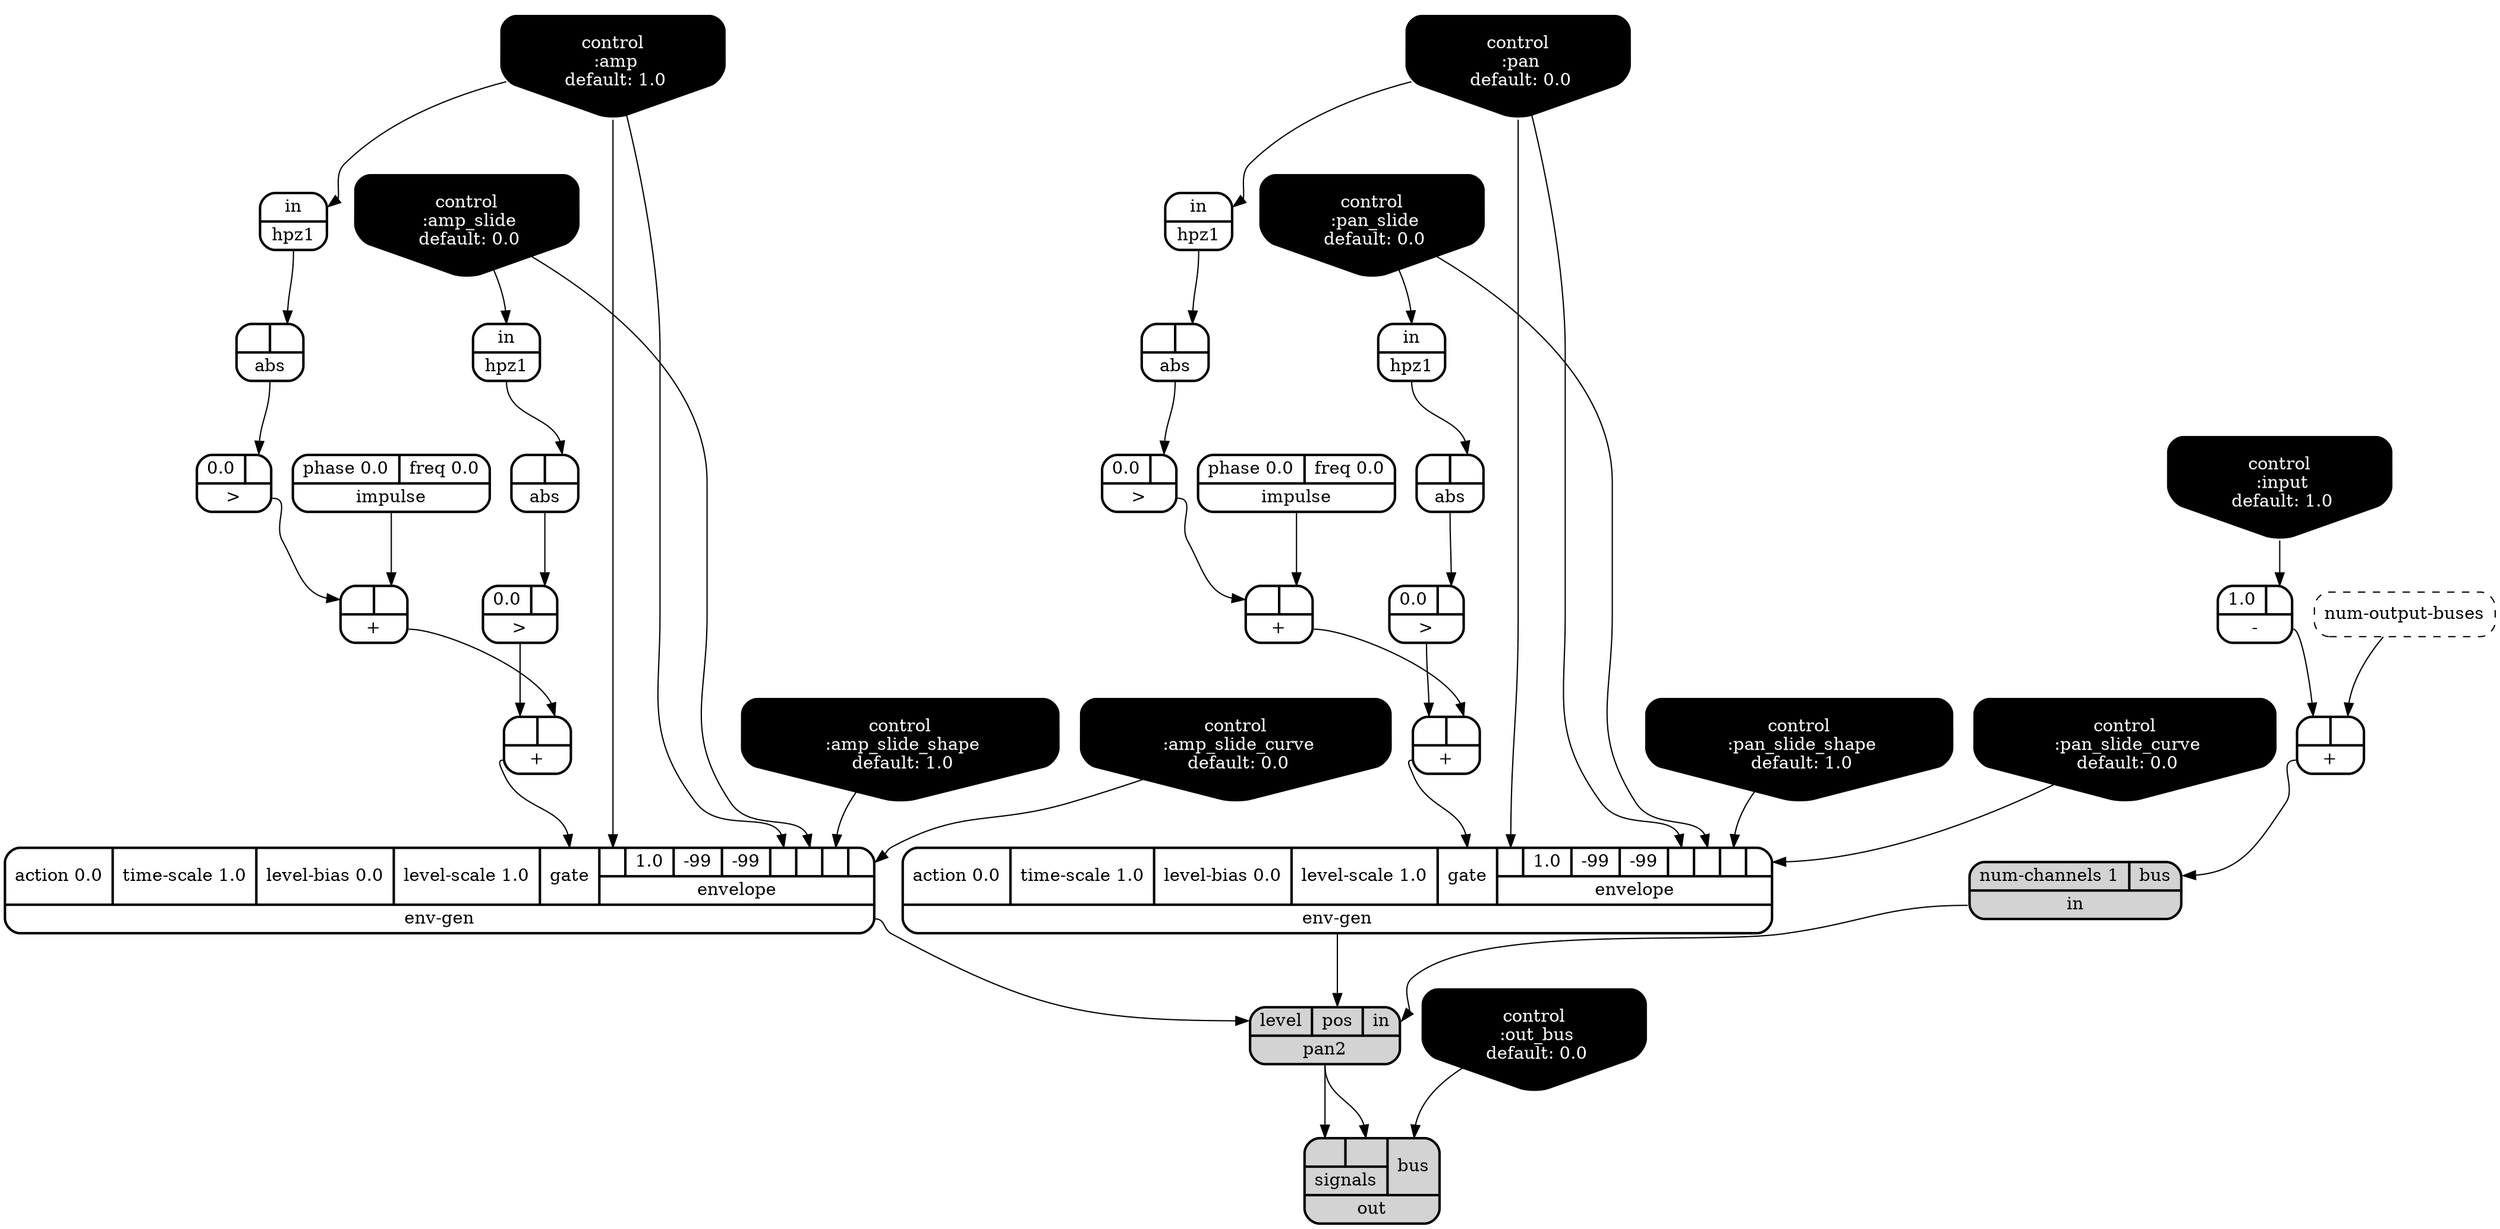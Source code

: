 digraph synthdef {
18 [label = "{{ <b> |<a> } |<__UG_NAME__>+ }" style="bold, rounded" shape=record rankdir=LR];
22 [label = "{{ <b> |<a> } |<__UG_NAME__>+ }" style="bold, rounded" shape=record rankdir=LR];
28 [label = "{{ <b> |<a> } |<__UG_NAME__>+ }" style="bold, rounded" shape=record rankdir=LR];
29 [label = "{{ <b> |<a> } |<__UG_NAME__>+ }" style="bold, rounded" shape=record rankdir=LR];
31 [label = "{{ <b> |<a> } |<__UG_NAME__>+ }" style="bold, rounded" shape=record rankdir=LR];
27 [label = "{{ <b> 1.0|<a> } |<__UG_NAME__>- }" style="bold, rounded" shape=record rankdir=LR];
17 [label = "{{ <b> 0.0|<a> } |<__UG_NAME__>\> }" style="bold, rounded" shape=record rankdir=LR];
21 [label = "{{ <b> 0.0|<a> } |<__UG_NAME__>\> }" style="bold, rounded" shape=record rankdir=LR];
25 [label = "{{ <b> 0.0|<a> } |<__UG_NAME__>\> }" style="bold, rounded" shape=record rankdir=LR];
30 [label = "{{ <b> 0.0|<a> } |<__UG_NAME__>\> }" style="bold, rounded" shape=record rankdir=LR];
11 [label = "{{ <b> |<a> } |<__UG_NAME__>abs }" style="bold, rounded" shape=record rankdir=LR];
16 [label = "{{ <b> |<a> } |<__UG_NAME__>abs }" style="bold, rounded" shape=record rankdir=LR];
20 [label = "{{ <b> |<a> } |<__UG_NAME__>abs }" style="bold, rounded" shape=record rankdir=LR];
24 [label = "{{ <b> |<a> } |<__UG_NAME__>abs }" style="bold, rounded" shape=record rankdir=LR];
0 [label = "control
 :amp
 default: 1.0" shape=invhouse style="rounded, filled, bold" fillcolor=black fontcolor=white ]; 
1 [label = "control
 :amp_slide
 default: 0.0" shape=invhouse style="rounded, filled, bold" fillcolor=black fontcolor=white ]; 
2 [label = "control
 :amp_slide_shape
 default: 1.0" shape=invhouse style="rounded, filled, bold" fillcolor=black fontcolor=white ]; 
3 [label = "control
 :amp_slide_curve
 default: 0.0" shape=invhouse style="rounded, filled, bold" fillcolor=black fontcolor=white ]; 
4 [label = "control
 :pan
 default: 0.0" shape=invhouse style="rounded, filled, bold" fillcolor=black fontcolor=white ]; 
5 [label = "control
 :pan_slide
 default: 0.0" shape=invhouse style="rounded, filled, bold" fillcolor=black fontcolor=white ]; 
6 [label = "control
 :pan_slide_shape
 default: 1.0" shape=invhouse style="rounded, filled, bold" fillcolor=black fontcolor=white ]; 
7 [label = "control
 :pan_slide_curve
 default: 0.0" shape=invhouse style="rounded, filled, bold" fillcolor=black fontcolor=white ]; 
8 [label = "control
 :input
 default: 1.0" shape=invhouse style="rounded, filled, bold" fillcolor=black fontcolor=white ]; 
9 [label = "control
 :out_bus
 default: 0.0" shape=invhouse style="rounded, filled, bold" fillcolor=black fontcolor=white ]; 
23 [label = "{{ <action> action 0.0|<time____scale> time-scale 1.0|<level____bias> level-bias 0.0|<level____scale> level-scale 1.0|<gate> gate|{{<envelope___control___0>|1.0|-99|-99|<envelope___control___4>|<envelope___control___5>|<envelope___control___6>|<envelope___control___7>}|envelope}} |<__UG_NAME__>env-gen }" style="bold, rounded" shape=record rankdir=LR];
33 [label = "{{ <action> action 0.0|<time____scale> time-scale 1.0|<level____bias> level-bias 0.0|<level____scale> level-scale 1.0|<gate> gate|{{<envelope___control___0>|1.0|-99|-99|<envelope___control___4>|<envelope___control___5>|<envelope___control___6>|<envelope___control___7>}|envelope}} |<__UG_NAME__>env-gen }" style="bold, rounded" shape=record rankdir=LR];
10 [label = "{{ <in> in} |<__UG_NAME__>hpz1 }" style="bold, rounded" shape=record rankdir=LR];
12 [label = "{{ <in> in} |<__UG_NAME__>hpz1 }" style="bold, rounded" shape=record rankdir=LR];
15 [label = "{{ <in> in} |<__UG_NAME__>hpz1 }" style="bold, rounded" shape=record rankdir=LR];
19 [label = "{{ <in> in} |<__UG_NAME__>hpz1 }" style="bold, rounded" shape=record rankdir=LR];
13 [label = "{{ <phase> phase 0.0|<freq> freq 0.0} |<__UG_NAME__>impulse }" style="bold, rounded" shape=record rankdir=LR];
14 [label = "{{ <phase> phase 0.0|<freq> freq 0.0} |<__UG_NAME__>impulse }" style="bold, rounded" shape=record rankdir=LR];
32 [label = "{{ <num____channels> num-channels 1|<bus> bus} |<__UG_NAME__>in }" style="filled, bold, rounded"  shape=record rankdir=LR];
26 [label = "{<__UG_NAME__>num-output-buses }" style="dashed, rounded" shape=record rankdir=LR];
35 [label = "{{ {{<signals___pan2___0>|<signals___pan2___1>}|signals}|<bus> bus} |<__UG_NAME__>out }" style="filled, bold, rounded"  shape=record rankdir=LR];
34 [label = "{{ <level> level|<pos> pos|<in> in} |<__UG_NAME__>pan2 }" style="filled, bold, rounded"  shape=record rankdir=LR];

13:__UG_NAME__ -> 18:a ;
17:__UG_NAME__ -> 18:b ;
18:__UG_NAME__ -> 22:a ;
21:__UG_NAME__ -> 22:b ;
26:__UG_NAME__ -> 28:a ;
27:__UG_NAME__ -> 28:b ;
14:__UG_NAME__ -> 29:a ;
25:__UG_NAME__ -> 29:b ;
29:__UG_NAME__ -> 31:a ;
30:__UG_NAME__ -> 31:b ;
8:__UG_NAME__ -> 27:a ;
16:__UG_NAME__ -> 17:a ;
20:__UG_NAME__ -> 21:a ;
24:__UG_NAME__ -> 25:a ;
11:__UG_NAME__ -> 30:a ;
10:__UG_NAME__ -> 11:a ;
15:__UG_NAME__ -> 16:a ;
19:__UG_NAME__ -> 20:a ;
12:__UG_NAME__ -> 24:a ;
0:__UG_NAME__ -> 23:envelope___control___0 ;
0:__UG_NAME__ -> 23:envelope___control___4 ;
1:__UG_NAME__ -> 23:envelope___control___5 ;
2:__UG_NAME__ -> 23:envelope___control___6 ;
3:__UG_NAME__ -> 23:envelope___control___7 ;
22:__UG_NAME__ -> 23:gate ;
4:__UG_NAME__ -> 33:envelope___control___0 ;
4:__UG_NAME__ -> 33:envelope___control___4 ;
5:__UG_NAME__ -> 33:envelope___control___5 ;
6:__UG_NAME__ -> 33:envelope___control___6 ;
7:__UG_NAME__ -> 33:envelope___control___7 ;
31:__UG_NAME__ -> 33:gate ;
5:__UG_NAME__ -> 10:in ;
4:__UG_NAME__ -> 12:in ;
0:__UG_NAME__ -> 15:in ;
1:__UG_NAME__ -> 19:in ;
28:__UG_NAME__ -> 32:bus ;
9:__UG_NAME__ -> 35:bus ;
34:__UG_NAME__ -> 35:signals___pan2___0 ;
34:__UG_NAME__ -> 35:signals___pan2___1 ;
32:__UG_NAME__ -> 34:in ;
33:__UG_NAME__ -> 34:pos ;
23:__UG_NAME__ -> 34:level ;

}